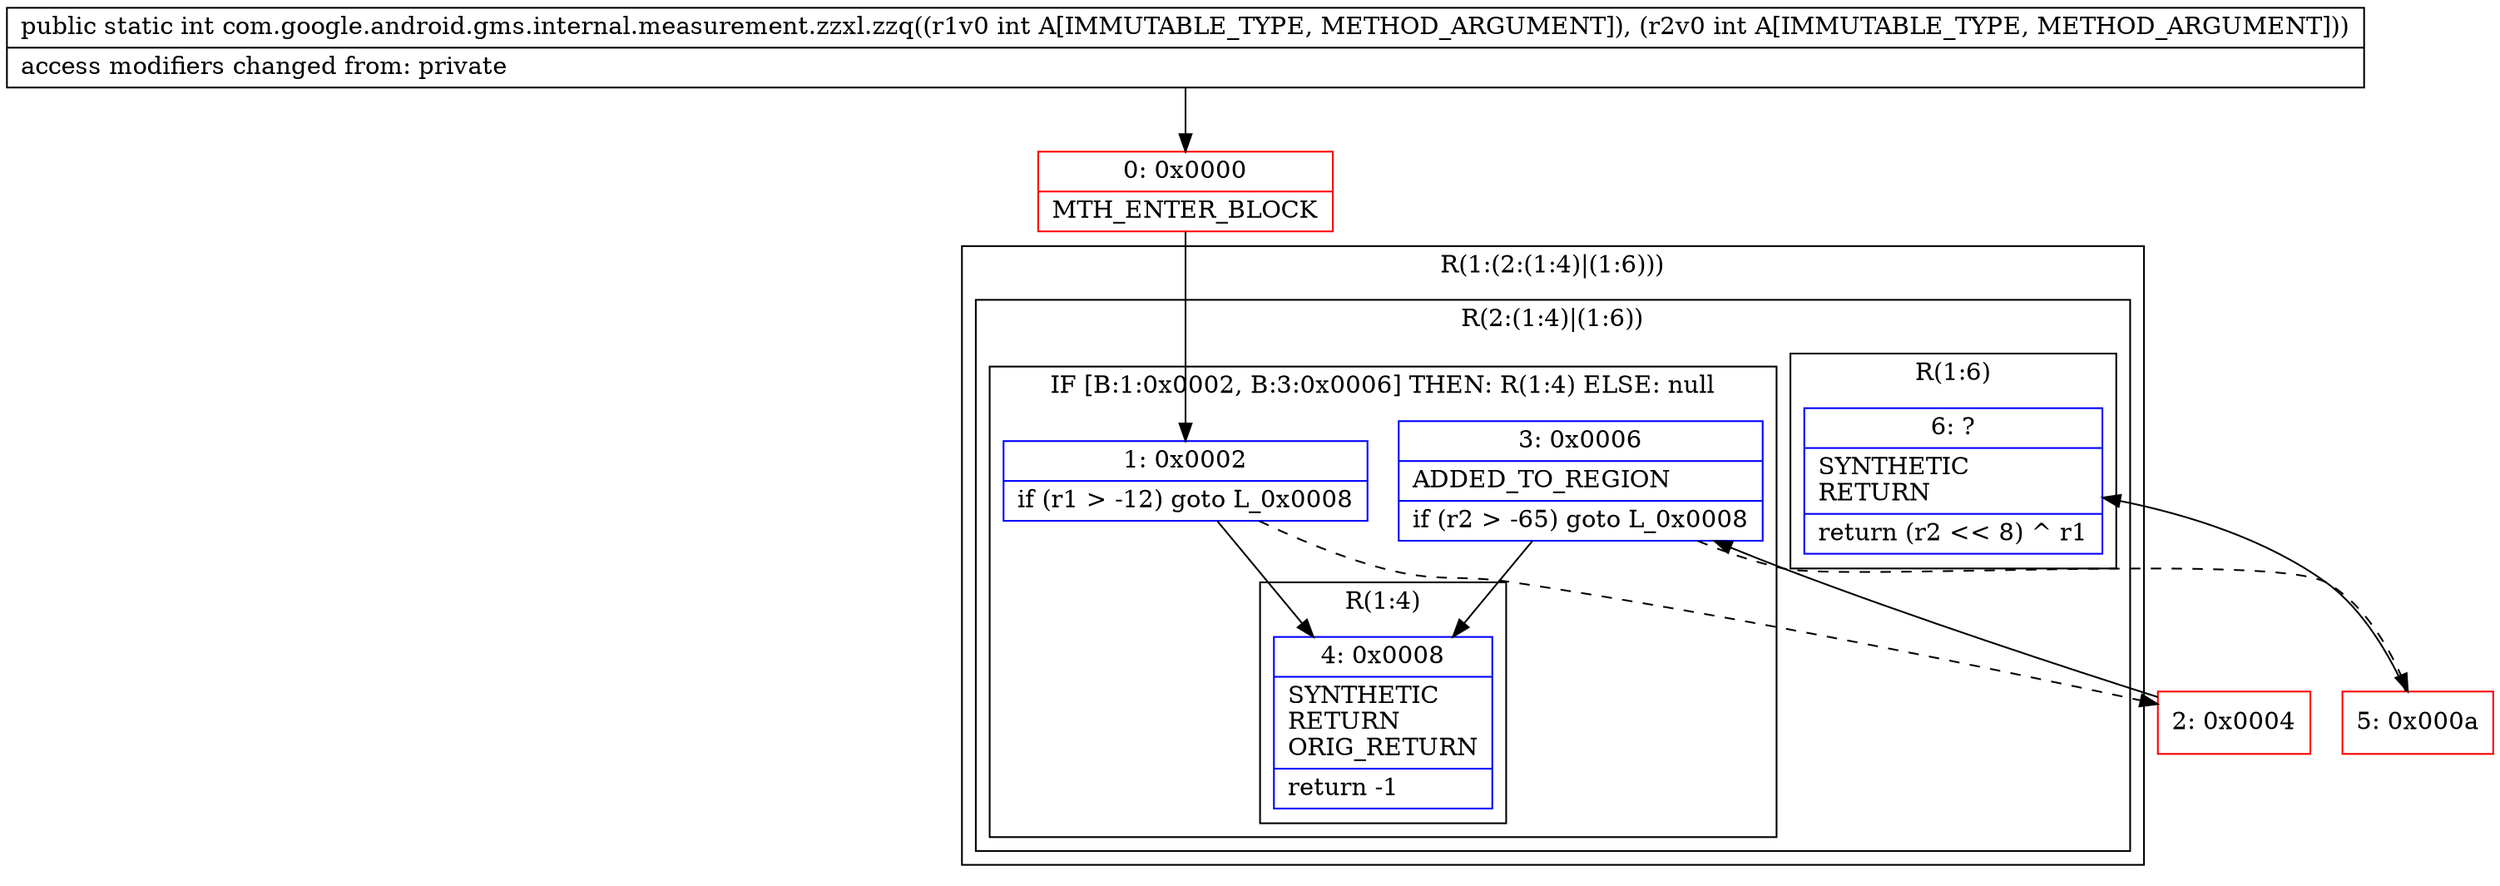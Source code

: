 digraph "CFG forcom.google.android.gms.internal.measurement.zzxl.zzq(II)I" {
subgraph cluster_Region_1775505645 {
label = "R(1:(2:(1:4)|(1:6)))";
node [shape=record,color=blue];
subgraph cluster_Region_1229176475 {
label = "R(2:(1:4)|(1:6))";
node [shape=record,color=blue];
subgraph cluster_IfRegion_423019328 {
label = "IF [B:1:0x0002, B:3:0x0006] THEN: R(1:4) ELSE: null";
node [shape=record,color=blue];
Node_1 [shape=record,label="{1\:\ 0x0002|if (r1 \> \-12) goto L_0x0008\l}"];
Node_3 [shape=record,label="{3\:\ 0x0006|ADDED_TO_REGION\l|if (r2 \> \-65) goto L_0x0008\l}"];
subgraph cluster_Region_1354119201 {
label = "R(1:4)";
node [shape=record,color=blue];
Node_4 [shape=record,label="{4\:\ 0x0008|SYNTHETIC\lRETURN\lORIG_RETURN\l|return \-1\l}"];
}
}
subgraph cluster_Region_430709154 {
label = "R(1:6)";
node [shape=record,color=blue];
Node_6 [shape=record,label="{6\:\ ?|SYNTHETIC\lRETURN\l|return (r2 \<\< 8) ^ r1\l}"];
}
}
}
Node_0 [shape=record,color=red,label="{0\:\ 0x0000|MTH_ENTER_BLOCK\l}"];
Node_2 [shape=record,color=red,label="{2\:\ 0x0004}"];
Node_5 [shape=record,color=red,label="{5\:\ 0x000a}"];
MethodNode[shape=record,label="{public static int com.google.android.gms.internal.measurement.zzxl.zzq((r1v0 int A[IMMUTABLE_TYPE, METHOD_ARGUMENT]), (r2v0 int A[IMMUTABLE_TYPE, METHOD_ARGUMENT]))  | access modifiers changed from: private\l}"];
MethodNode -> Node_0;
Node_1 -> Node_2[style=dashed];
Node_1 -> Node_4;
Node_3 -> Node_4;
Node_3 -> Node_5[style=dashed];
Node_0 -> Node_1;
Node_2 -> Node_3;
Node_5 -> Node_6;
}

